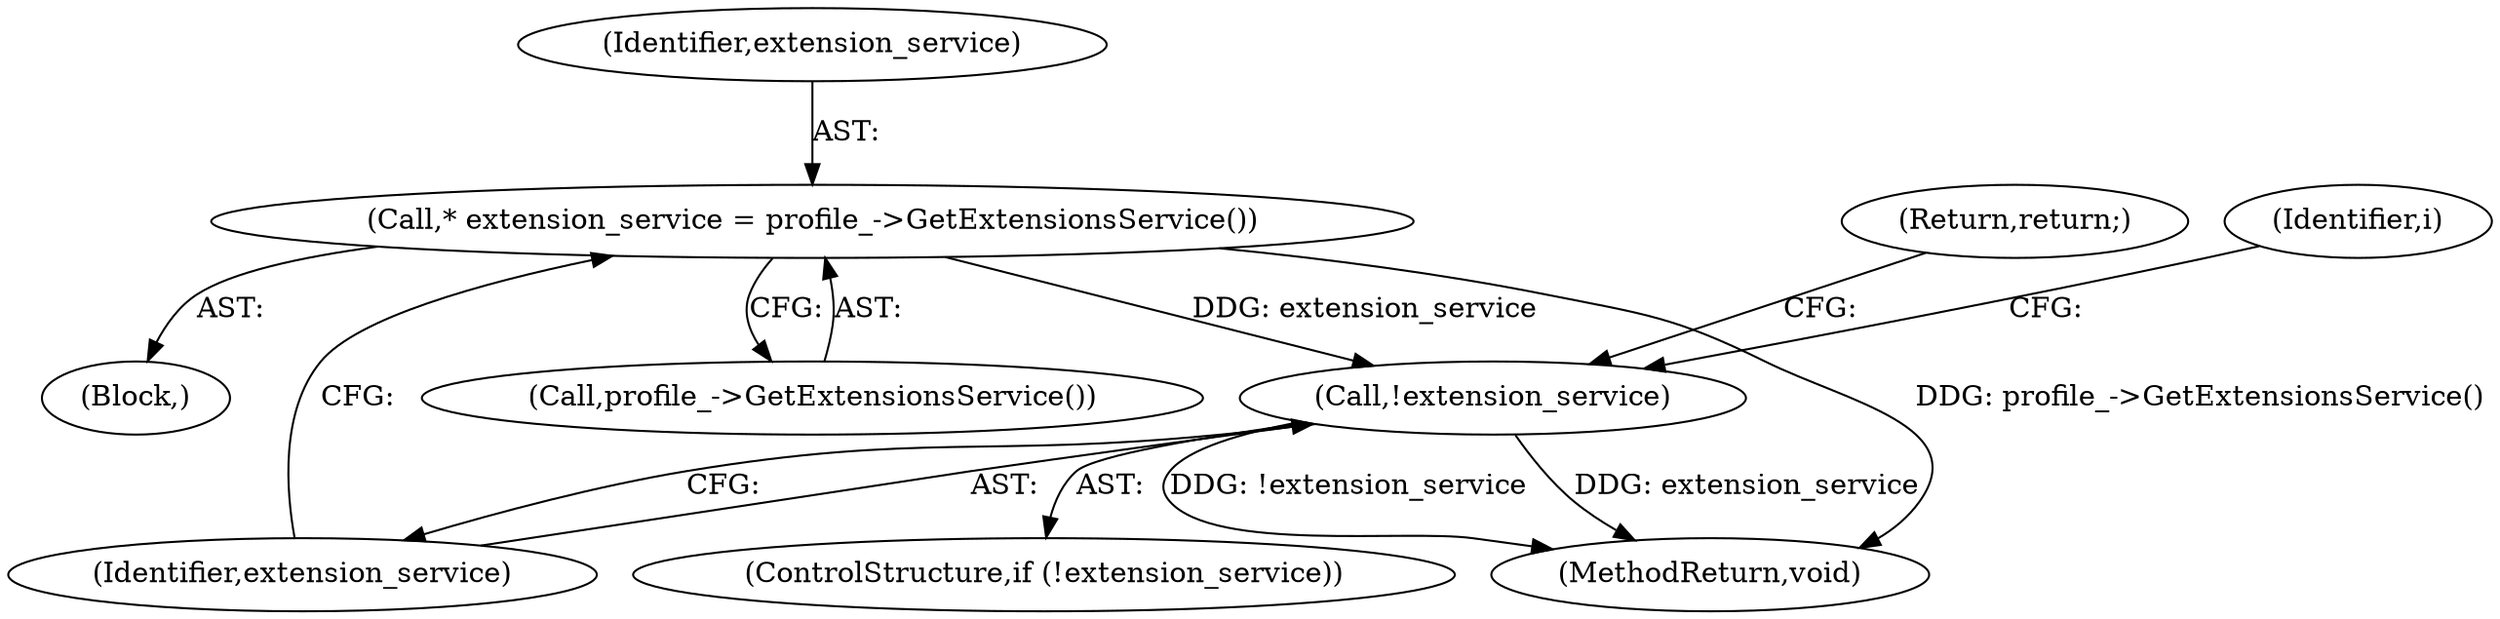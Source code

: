 digraph "0_Chrome_4afa45dfbf11e9334e63aef002cd854ec86f6d44_3@pointer" {
"1000114" [label="(Call,* extension_service = profile_->GetExtensionsService())"];
"1000118" [label="(Call,!extension_service)"];
"1000114" [label="(Call,* extension_service = profile_->GetExtensionsService())"];
"1000120" [label="(Return,return;)"];
"1000118" [label="(Call,!extension_service)"];
"1000116" [label="(Call,profile_->GetExtensionsService())"];
"1000124" [label="(Identifier,i)"];
"1000112" [label="(Block,)"];
"1000134" [label="(MethodReturn,void)"];
"1000119" [label="(Identifier,extension_service)"];
"1000115" [label="(Identifier,extension_service)"];
"1000117" [label="(ControlStructure,if (!extension_service))"];
"1000114" -> "1000112"  [label="AST: "];
"1000114" -> "1000116"  [label="CFG: "];
"1000115" -> "1000114"  [label="AST: "];
"1000116" -> "1000114"  [label="AST: "];
"1000119" -> "1000114"  [label="CFG: "];
"1000114" -> "1000134"  [label="DDG: profile_->GetExtensionsService()"];
"1000114" -> "1000118"  [label="DDG: extension_service"];
"1000118" -> "1000117"  [label="AST: "];
"1000118" -> "1000119"  [label="CFG: "];
"1000119" -> "1000118"  [label="AST: "];
"1000120" -> "1000118"  [label="CFG: "];
"1000124" -> "1000118"  [label="CFG: "];
"1000118" -> "1000134"  [label="DDG: !extension_service"];
"1000118" -> "1000134"  [label="DDG: extension_service"];
}
